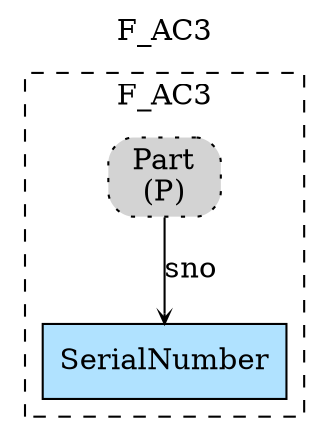 digraph {graph[label=F_AC3,labelloc=tl,labelfontsize=12];
subgraph cluster_F_AC3{style=dashed;label=F_AC3;
"PPart"[shape=box,fillcolor=lightgray,style ="rounded,filled,dotted",label=<Part<br/>(P)>];
"SerialNumber"[shape=record,fillcolor=lightskyblue1,style = filled,label="SerialNumber"];

"PPart"->"SerialNumber"[label="sno",arrowhead=vee,headlabel="",arrowsize=.5];

}

}